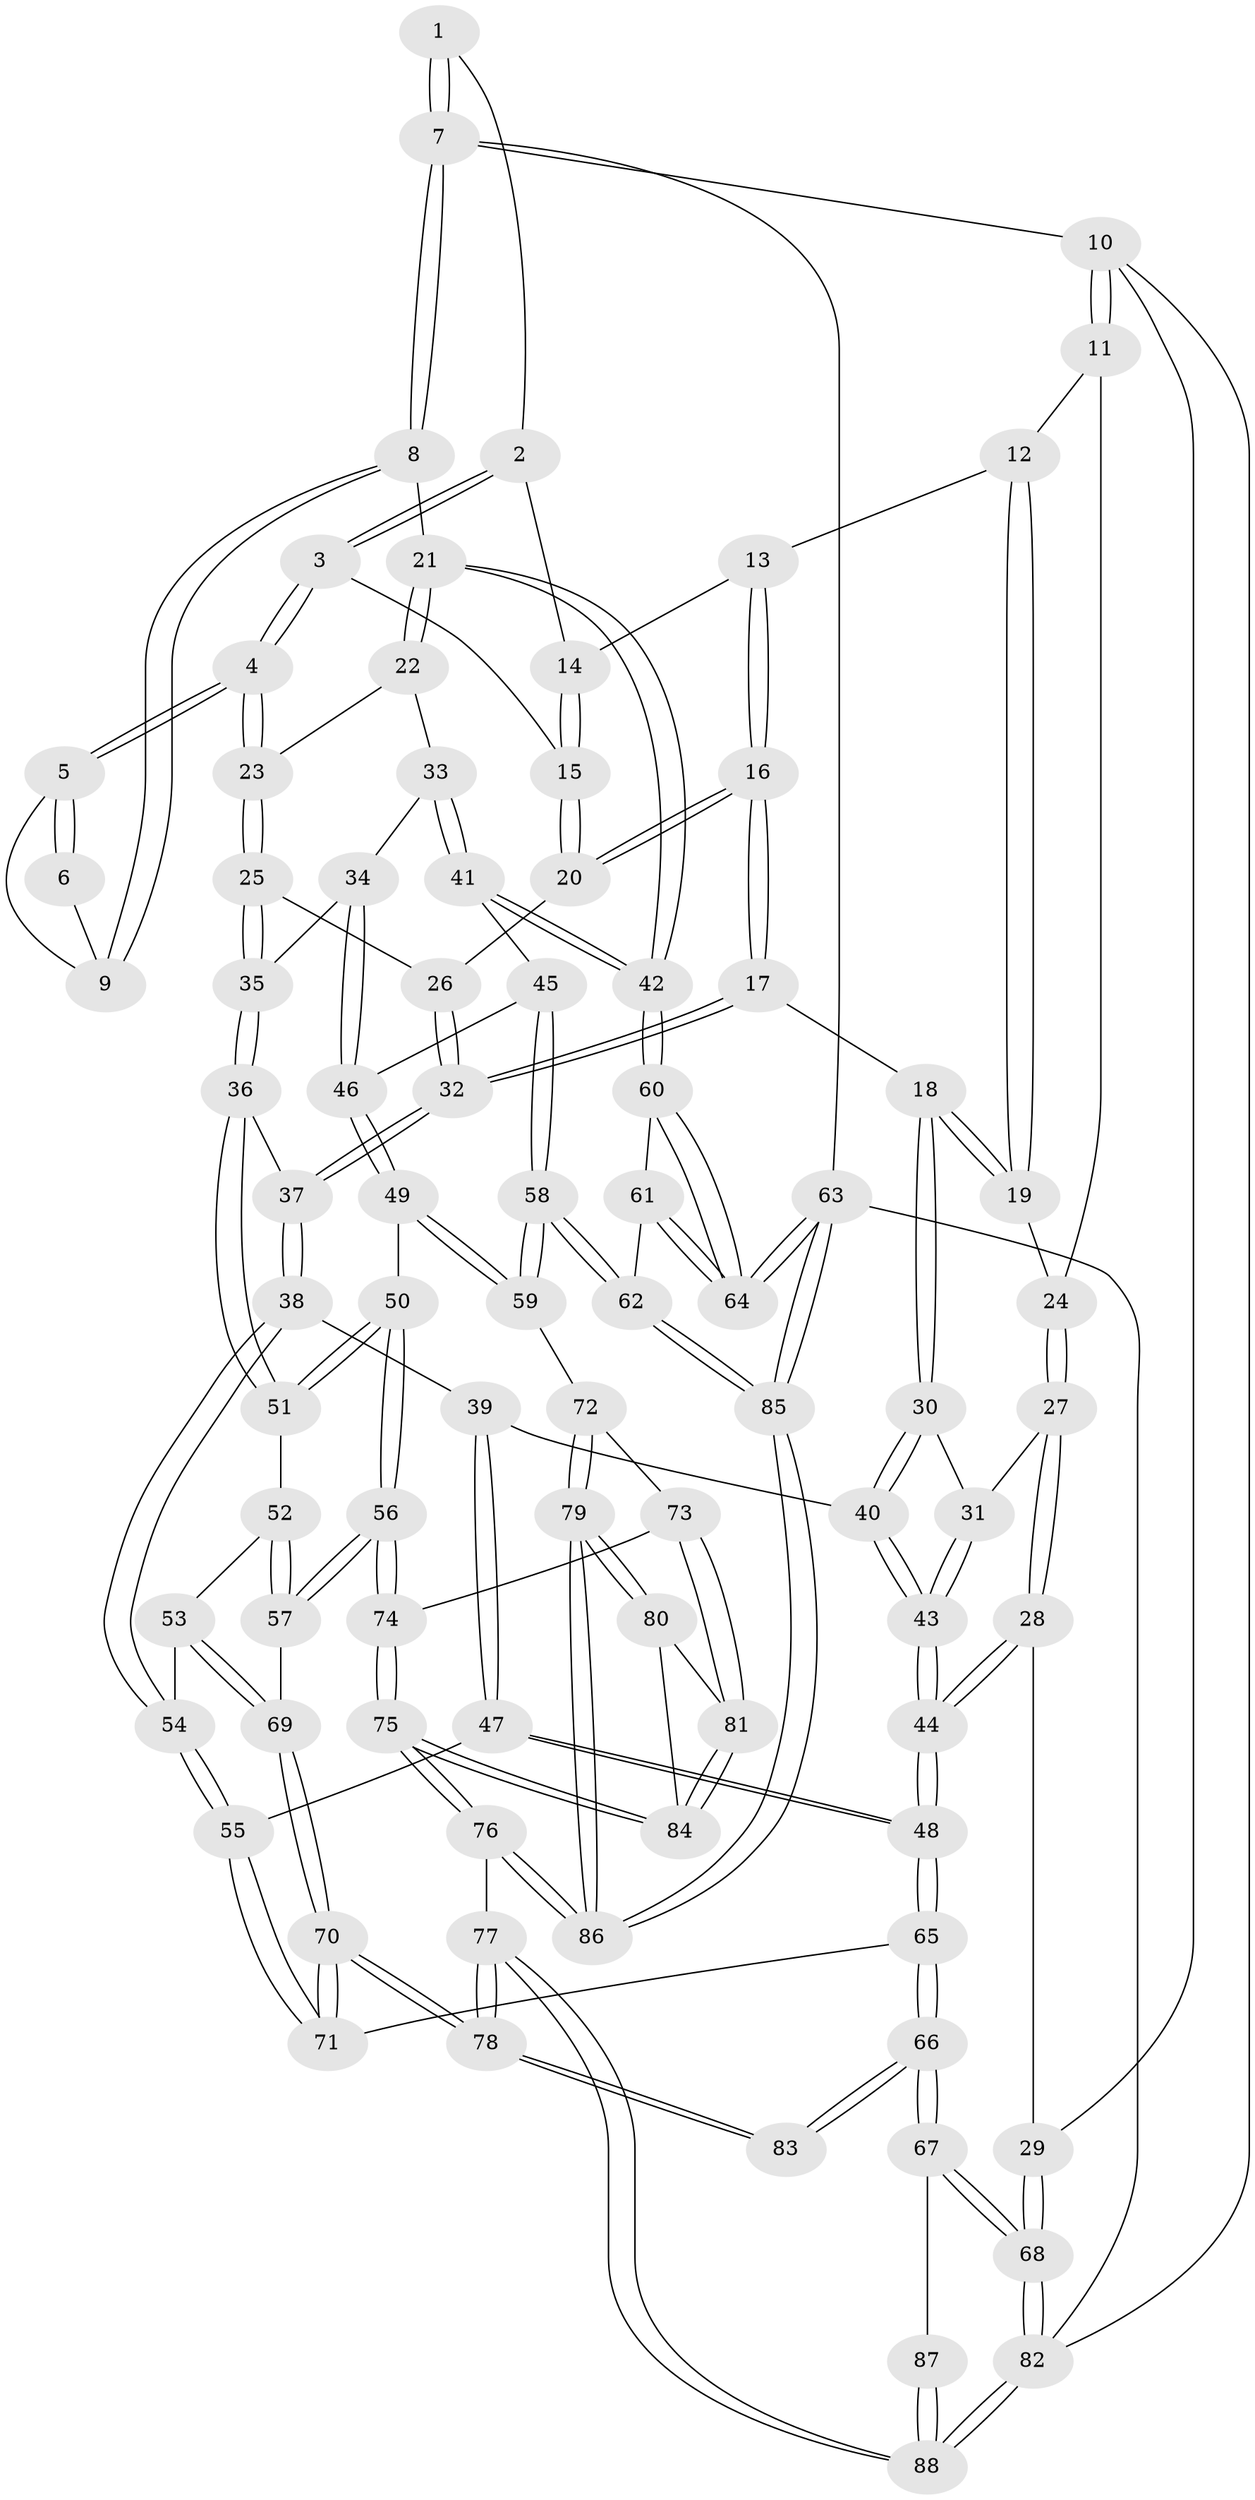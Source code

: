 // coarse degree distribution, {3: 0.2222222222222222, 5: 0.24074074074074073, 2: 0.05555555555555555, 6: 0.05555555555555555, 7: 0.018518518518518517, 4: 0.4074074074074074}
// Generated by graph-tools (version 1.1) at 2025/42/03/06/25 10:42:31]
// undirected, 88 vertices, 217 edges
graph export_dot {
graph [start="1"]
  node [color=gray90,style=filled];
  1 [pos="+0.777254696028299+0"];
  2 [pos="+0.5127635681132047+0"];
  3 [pos="+0.6743350606355669+0.11464293240993034"];
  4 [pos="+0.721912350410151+0.13813047621561647"];
  5 [pos="+0.7567022292063899+0.07827708818579596"];
  6 [pos="+0.7752644564042406+0"];
  7 [pos="+1+0"];
  8 [pos="+1+0.10377036658713937"];
  9 [pos="+0.9008968671423855+0.061588222329544105"];
  10 [pos="+0+0"];
  11 [pos="+0+0"];
  12 [pos="+0.25872895426055087+0"];
  13 [pos="+0.3114106634671212+0"];
  14 [pos="+0.3794903967311906+0"];
  15 [pos="+0.5736115825497486+0.11996163769731902"];
  16 [pos="+0.37778204290120077+0.22065140250994875"];
  17 [pos="+0.3417841996999053+0.2856380989327805"];
  18 [pos="+0.2850066630913257+0.31799135060748224"];
  19 [pos="+0.17373249949725175+0.18608660753471595"];
  20 [pos="+0.47061821192677783+0.21570594106844912"];
  21 [pos="+1+0.3224239892136718"];
  22 [pos="+0.757821878314415+0.23998027812122516"];
  23 [pos="+0.7476438143996169+0.23530791471942808"];
  24 [pos="+0.09346570645952645+0.16787413142290017"];
  25 [pos="+0.6808645693799154+0.2782561525834399"];
  26 [pos="+0.6187825884952646+0.283406278340258"];
  27 [pos="+0.013121403533776794+0.3751315612395821"];
  28 [pos="+0+0.40866398100273"];
  29 [pos="+0+0.40822233009372827"];
  30 [pos="+0.22980144118950385+0.375572077224372"];
  31 [pos="+0.09112660143032655+0.37961590870872663"];
  32 [pos="+0.5011061723983301+0.4367340904879093"];
  33 [pos="+0.7688218464030696+0.4496378308065214"];
  34 [pos="+0.701430088679475+0.4918590934024102"];
  35 [pos="+0.6529243806514503+0.49522583301830975"];
  36 [pos="+0.6341372765123733+0.5087058029883134"];
  37 [pos="+0.5102916249816586+0.4620749921594919"];
  38 [pos="+0.4300395354303581+0.5593947501434707"];
  39 [pos="+0.2654417424468199+0.4758936721259926"];
  40 [pos="+0.24449491546755978+0.42508766116412805"];
  41 [pos="+1+0.4746204319001223"];
  42 [pos="+1+0.3987644462841257"];
  43 [pos="+0.13732268425245422+0.5724964909720007"];
  44 [pos="+0.12229435084436723+0.6418660848830174"];
  45 [pos="+1+0.4749516268568585"];
  46 [pos="+0.79458731602271+0.5631950006753474"];
  47 [pos="+0.2394390892541489+0.6262061370547728"];
  48 [pos="+0.13693935174549132+0.6662771519297952"];
  49 [pos="+0.7603394722609224+0.6834749387126718"];
  50 [pos="+0.6654528413658902+0.6293225616501278"];
  51 [pos="+0.6353890369056521+0.5752112239952006"];
  52 [pos="+0.6091849508720898+0.5908287429135033"];
  53 [pos="+0.4708294794798875+0.6517393122104693"];
  54 [pos="+0.43020183314309046+0.569875936460342"];
  55 [pos="+0.29150273184340275+0.6606805946185742"];
  56 [pos="+0.557801210110639+0.7771660024591286"];
  57 [pos="+0.517265184742502+0.7651115860908706"];
  58 [pos="+0.8100014862820284+0.7510582178168008"];
  59 [pos="+0.8041963192831603+0.7495334062413436"];
  60 [pos="+1+0.618471836499064"];
  61 [pos="+0.8796741444916273+0.7738241688479348"];
  62 [pos="+0.8294694922835272+0.7675262933222102"];
  63 [pos="+1+1"];
  64 [pos="+1+1"];
  65 [pos="+0.10478315445319293+0.7472143657848803"];
  66 [pos="+0.04360286424312727+0.8273305737470252"];
  67 [pos="+0+1"];
  68 [pos="+0+1"];
  69 [pos="+0.4713412164585286+0.7554244949031694"];
  70 [pos="+0.3806922471545001+0.8104697878265117"];
  71 [pos="+0.34733542822308444+0.7748283446531046"];
  72 [pos="+0.7603763936535046+0.7752646383307121"];
  73 [pos="+0.5925975512304986+0.7945590142638281"];
  74 [pos="+0.5707742070819616+0.7883945389388578"];
  75 [pos="+0.5579880387749638+0.9441052174910078"];
  76 [pos="+0.4459192502945828+1"];
  77 [pos="+0.4385586267142403+1"];
  78 [pos="+0.36358660283755323+0.8671751825428214"];
  79 [pos="+0.6952827860210392+0.9157973735726023"];
  80 [pos="+0.6790276453740389+0.9075594695900466"];
  81 [pos="+0.6414427464292656+0.8725322147546971"];
  82 [pos="+0+1"];
  83 [pos="+0.2530629341253594+0.871959457159983"];
  84 [pos="+0.5853980179719004+0.9306516358656425"];
  85 [pos="+0.8591582170279851+1"];
  86 [pos="+0.8169745002934682+1"];
  87 [pos="+0.21023010963542277+0.9505530669464183"];
  88 [pos="+0.42649321238657867+1"];
  1 -- 2;
  1 -- 7;
  1 -- 7;
  2 -- 3;
  2 -- 3;
  2 -- 14;
  3 -- 4;
  3 -- 4;
  3 -- 15;
  4 -- 5;
  4 -- 5;
  4 -- 23;
  4 -- 23;
  5 -- 6;
  5 -- 6;
  5 -- 9;
  6 -- 9;
  7 -- 8;
  7 -- 8;
  7 -- 10;
  7 -- 63;
  8 -- 9;
  8 -- 9;
  8 -- 21;
  10 -- 11;
  10 -- 11;
  10 -- 29;
  10 -- 82;
  11 -- 12;
  11 -- 24;
  12 -- 13;
  12 -- 19;
  12 -- 19;
  13 -- 14;
  13 -- 16;
  13 -- 16;
  14 -- 15;
  14 -- 15;
  15 -- 20;
  15 -- 20;
  16 -- 17;
  16 -- 17;
  16 -- 20;
  16 -- 20;
  17 -- 18;
  17 -- 32;
  17 -- 32;
  18 -- 19;
  18 -- 19;
  18 -- 30;
  18 -- 30;
  19 -- 24;
  20 -- 26;
  21 -- 22;
  21 -- 22;
  21 -- 42;
  21 -- 42;
  22 -- 23;
  22 -- 33;
  23 -- 25;
  23 -- 25;
  24 -- 27;
  24 -- 27;
  25 -- 26;
  25 -- 35;
  25 -- 35;
  26 -- 32;
  26 -- 32;
  27 -- 28;
  27 -- 28;
  27 -- 31;
  28 -- 29;
  28 -- 44;
  28 -- 44;
  29 -- 68;
  29 -- 68;
  30 -- 31;
  30 -- 40;
  30 -- 40;
  31 -- 43;
  31 -- 43;
  32 -- 37;
  32 -- 37;
  33 -- 34;
  33 -- 41;
  33 -- 41;
  34 -- 35;
  34 -- 46;
  34 -- 46;
  35 -- 36;
  35 -- 36;
  36 -- 37;
  36 -- 51;
  36 -- 51;
  37 -- 38;
  37 -- 38;
  38 -- 39;
  38 -- 54;
  38 -- 54;
  39 -- 40;
  39 -- 47;
  39 -- 47;
  40 -- 43;
  40 -- 43;
  41 -- 42;
  41 -- 42;
  41 -- 45;
  42 -- 60;
  42 -- 60;
  43 -- 44;
  43 -- 44;
  44 -- 48;
  44 -- 48;
  45 -- 46;
  45 -- 58;
  45 -- 58;
  46 -- 49;
  46 -- 49;
  47 -- 48;
  47 -- 48;
  47 -- 55;
  48 -- 65;
  48 -- 65;
  49 -- 50;
  49 -- 59;
  49 -- 59;
  50 -- 51;
  50 -- 51;
  50 -- 56;
  50 -- 56;
  51 -- 52;
  52 -- 53;
  52 -- 57;
  52 -- 57;
  53 -- 54;
  53 -- 69;
  53 -- 69;
  54 -- 55;
  54 -- 55;
  55 -- 71;
  55 -- 71;
  56 -- 57;
  56 -- 57;
  56 -- 74;
  56 -- 74;
  57 -- 69;
  58 -- 59;
  58 -- 59;
  58 -- 62;
  58 -- 62;
  59 -- 72;
  60 -- 61;
  60 -- 64;
  60 -- 64;
  61 -- 62;
  61 -- 64;
  61 -- 64;
  62 -- 85;
  62 -- 85;
  63 -- 64;
  63 -- 64;
  63 -- 85;
  63 -- 85;
  63 -- 82;
  65 -- 66;
  65 -- 66;
  65 -- 71;
  66 -- 67;
  66 -- 67;
  66 -- 83;
  66 -- 83;
  67 -- 68;
  67 -- 68;
  67 -- 87;
  68 -- 82;
  68 -- 82;
  69 -- 70;
  69 -- 70;
  70 -- 71;
  70 -- 71;
  70 -- 78;
  70 -- 78;
  72 -- 73;
  72 -- 79;
  72 -- 79;
  73 -- 74;
  73 -- 81;
  73 -- 81;
  74 -- 75;
  74 -- 75;
  75 -- 76;
  75 -- 76;
  75 -- 84;
  75 -- 84;
  76 -- 77;
  76 -- 86;
  76 -- 86;
  77 -- 78;
  77 -- 78;
  77 -- 88;
  77 -- 88;
  78 -- 83;
  78 -- 83;
  79 -- 80;
  79 -- 80;
  79 -- 86;
  79 -- 86;
  80 -- 81;
  80 -- 84;
  81 -- 84;
  81 -- 84;
  82 -- 88;
  82 -- 88;
  85 -- 86;
  85 -- 86;
  87 -- 88;
  87 -- 88;
}
